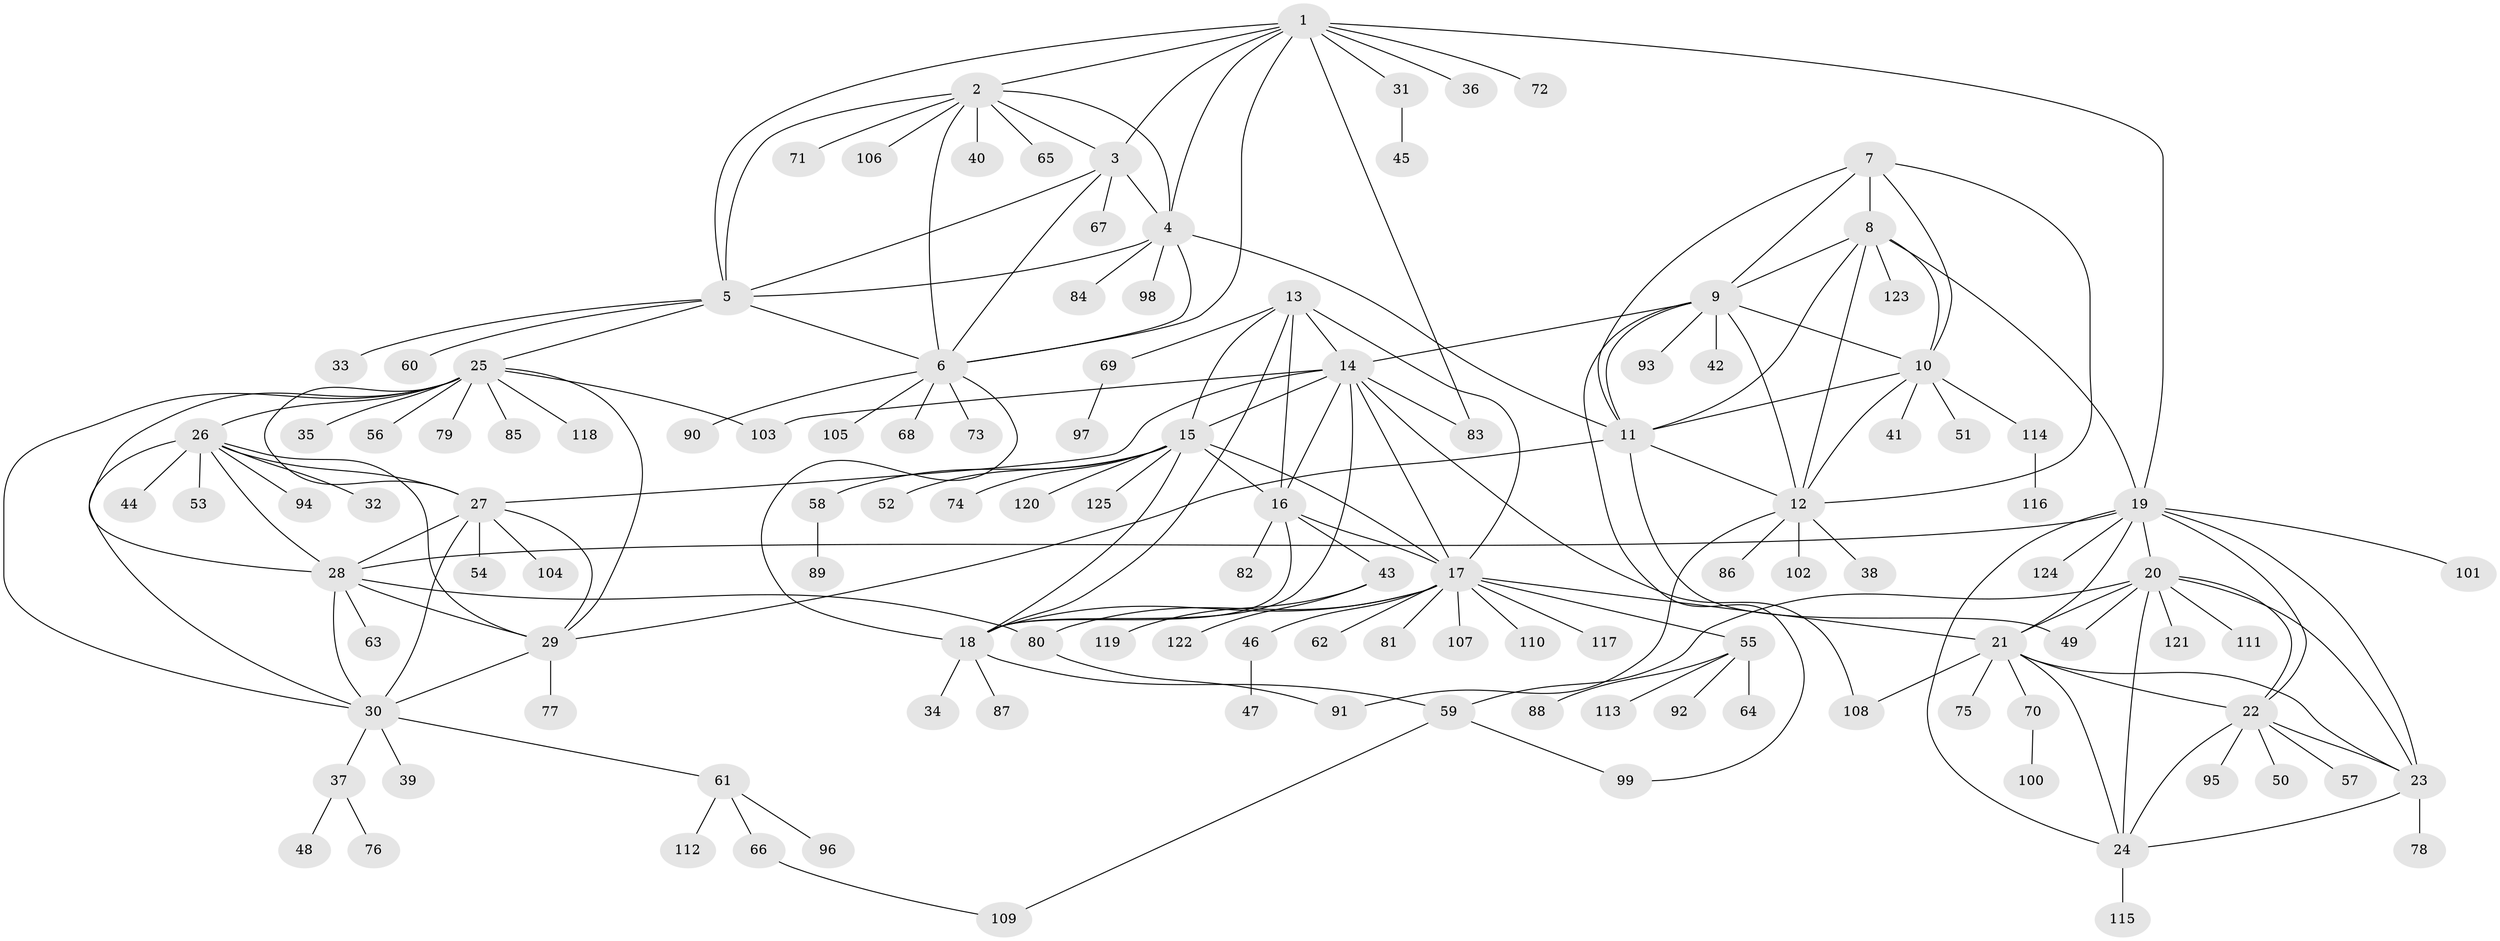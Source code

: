 // Generated by graph-tools (version 1.1) at 2025/54/03/09/25 04:54:50]
// undirected, 125 vertices, 189 edges
graph export_dot {
graph [start="1"]
  node [color=gray90,style=filled];
  1;
  2;
  3;
  4;
  5;
  6;
  7;
  8;
  9;
  10;
  11;
  12;
  13;
  14;
  15;
  16;
  17;
  18;
  19;
  20;
  21;
  22;
  23;
  24;
  25;
  26;
  27;
  28;
  29;
  30;
  31;
  32;
  33;
  34;
  35;
  36;
  37;
  38;
  39;
  40;
  41;
  42;
  43;
  44;
  45;
  46;
  47;
  48;
  49;
  50;
  51;
  52;
  53;
  54;
  55;
  56;
  57;
  58;
  59;
  60;
  61;
  62;
  63;
  64;
  65;
  66;
  67;
  68;
  69;
  70;
  71;
  72;
  73;
  74;
  75;
  76;
  77;
  78;
  79;
  80;
  81;
  82;
  83;
  84;
  85;
  86;
  87;
  88;
  89;
  90;
  91;
  92;
  93;
  94;
  95;
  96;
  97;
  98;
  99;
  100;
  101;
  102;
  103;
  104;
  105;
  106;
  107;
  108;
  109;
  110;
  111;
  112;
  113;
  114;
  115;
  116;
  117;
  118;
  119;
  120;
  121;
  122;
  123;
  124;
  125;
  1 -- 2;
  1 -- 3;
  1 -- 4;
  1 -- 5;
  1 -- 6;
  1 -- 19;
  1 -- 31;
  1 -- 36;
  1 -- 72;
  1 -- 83;
  2 -- 3;
  2 -- 4;
  2 -- 5;
  2 -- 6;
  2 -- 40;
  2 -- 65;
  2 -- 71;
  2 -- 106;
  3 -- 4;
  3 -- 5;
  3 -- 6;
  3 -- 67;
  4 -- 5;
  4 -- 6;
  4 -- 11;
  4 -- 84;
  4 -- 98;
  5 -- 6;
  5 -- 25;
  5 -- 33;
  5 -- 60;
  6 -- 18;
  6 -- 68;
  6 -- 73;
  6 -- 90;
  6 -- 105;
  7 -- 8;
  7 -- 9;
  7 -- 10;
  7 -- 11;
  7 -- 12;
  8 -- 9;
  8 -- 10;
  8 -- 11;
  8 -- 12;
  8 -- 19;
  8 -- 123;
  9 -- 10;
  9 -- 11;
  9 -- 12;
  9 -- 14;
  9 -- 42;
  9 -- 93;
  9 -- 99;
  10 -- 11;
  10 -- 12;
  10 -- 41;
  10 -- 51;
  10 -- 114;
  11 -- 12;
  11 -- 29;
  11 -- 49;
  12 -- 38;
  12 -- 86;
  12 -- 91;
  12 -- 102;
  13 -- 14;
  13 -- 15;
  13 -- 16;
  13 -- 17;
  13 -- 18;
  13 -- 69;
  14 -- 15;
  14 -- 16;
  14 -- 17;
  14 -- 18;
  14 -- 27;
  14 -- 83;
  14 -- 103;
  14 -- 108;
  15 -- 16;
  15 -- 17;
  15 -- 18;
  15 -- 52;
  15 -- 58;
  15 -- 74;
  15 -- 120;
  15 -- 125;
  16 -- 17;
  16 -- 18;
  16 -- 43;
  16 -- 82;
  17 -- 18;
  17 -- 21;
  17 -- 46;
  17 -- 55;
  17 -- 62;
  17 -- 80;
  17 -- 81;
  17 -- 107;
  17 -- 110;
  17 -- 117;
  18 -- 34;
  18 -- 59;
  18 -- 87;
  19 -- 20;
  19 -- 21;
  19 -- 22;
  19 -- 23;
  19 -- 24;
  19 -- 28;
  19 -- 101;
  19 -- 124;
  20 -- 21;
  20 -- 22;
  20 -- 23;
  20 -- 24;
  20 -- 49;
  20 -- 59;
  20 -- 111;
  20 -- 121;
  21 -- 22;
  21 -- 23;
  21 -- 24;
  21 -- 70;
  21 -- 75;
  21 -- 108;
  22 -- 23;
  22 -- 24;
  22 -- 50;
  22 -- 57;
  22 -- 95;
  23 -- 24;
  23 -- 78;
  24 -- 115;
  25 -- 26;
  25 -- 27;
  25 -- 28;
  25 -- 29;
  25 -- 30;
  25 -- 35;
  25 -- 56;
  25 -- 79;
  25 -- 85;
  25 -- 103;
  25 -- 118;
  26 -- 27;
  26 -- 28;
  26 -- 29;
  26 -- 30;
  26 -- 32;
  26 -- 44;
  26 -- 53;
  26 -- 94;
  27 -- 28;
  27 -- 29;
  27 -- 30;
  27 -- 54;
  27 -- 104;
  28 -- 29;
  28 -- 30;
  28 -- 63;
  28 -- 80;
  29 -- 30;
  29 -- 77;
  30 -- 37;
  30 -- 39;
  30 -- 61;
  31 -- 45;
  37 -- 48;
  37 -- 76;
  43 -- 119;
  43 -- 122;
  46 -- 47;
  55 -- 64;
  55 -- 88;
  55 -- 92;
  55 -- 113;
  58 -- 89;
  59 -- 99;
  59 -- 109;
  61 -- 66;
  61 -- 96;
  61 -- 112;
  66 -- 109;
  69 -- 97;
  70 -- 100;
  80 -- 91;
  114 -- 116;
}
